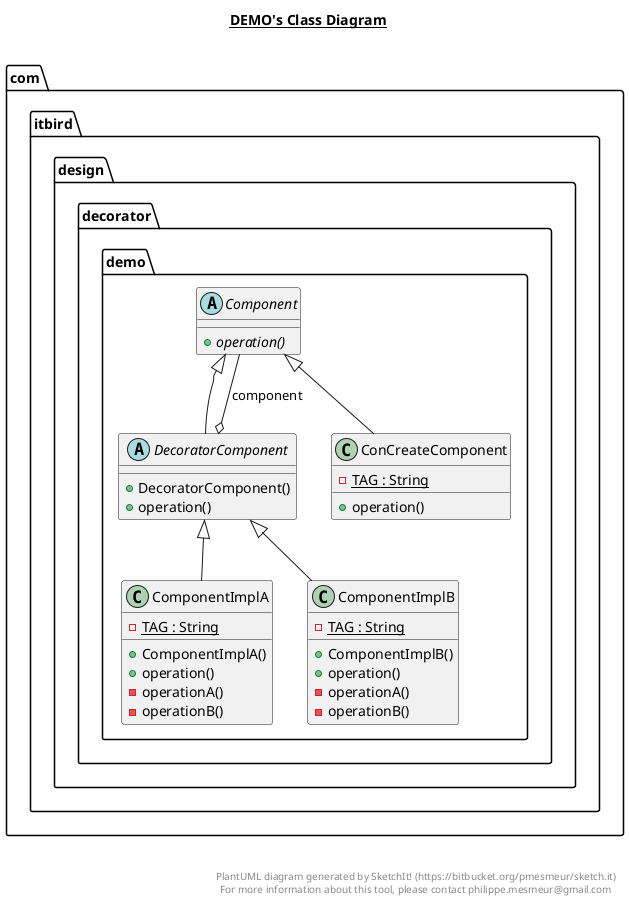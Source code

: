 @startuml

title __DEMO's Class Diagram__\n

  namespace com.itbird.design {
    namespace decorator {
      namespace demo {
        abstract class com.itbird.design.decorator.demo.Component {
            {abstract} + operation()
        }
      }
    }
  }
  

  namespace com.itbird.design {
    namespace decorator {
      namespace demo {
        class com.itbird.design.decorator.demo.ComponentImplA {
            {static} - TAG : String
            + ComponentImplA()
            + operation()
            - operationA()
            - operationB()
        }
      }
    }
  }
  

  namespace com.itbird.design {
    namespace decorator {
      namespace demo {
        class com.itbird.design.decorator.demo.ComponentImplB {
            {static} - TAG : String
            + ComponentImplB()
            + operation()
            - operationA()
            - operationB()
        }
      }
    }
  }
  

  namespace com.itbird.design {
    namespace decorator {
      namespace demo {
        class com.itbird.design.decorator.demo.ConCreateComponent {
            {static} - TAG : String
            + operation()
        }
      }
    }
  }
  

  namespace com.itbird.design {
    namespace decorator {
      namespace demo {
        abstract class com.itbird.design.decorator.demo.DecoratorComponent {
            + DecoratorComponent()
            + operation()
        }
      }
    }
  }
  

  com.itbird.design.decorator.demo.ComponentImplA -up-|> com.itbird.design.decorator.demo.DecoratorComponent
  com.itbird.design.decorator.demo.ComponentImplB -up-|> com.itbird.design.decorator.demo.DecoratorComponent
  com.itbird.design.decorator.demo.ConCreateComponent -up-|> com.itbird.design.decorator.demo.Component
  com.itbird.design.decorator.demo.DecoratorComponent -up-|> com.itbird.design.decorator.demo.Component
  com.itbird.design.decorator.demo.DecoratorComponent o-- com.itbird.design.decorator.demo.Component : component


right footer


PlantUML diagram generated by SketchIt! (https://bitbucket.org/pmesmeur/sketch.it)
For more information about this tool, please contact philippe.mesmeur@gmail.com
endfooter

@enduml

